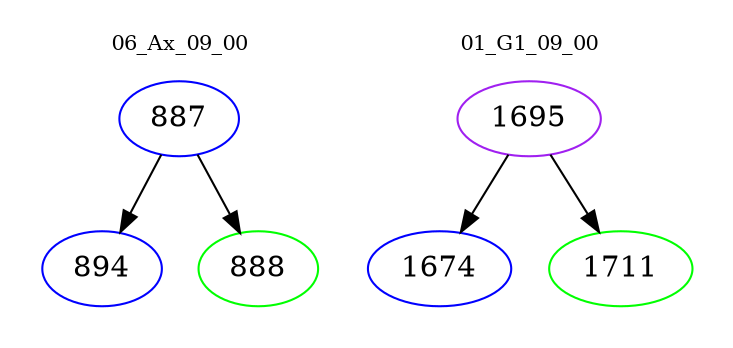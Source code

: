 digraph{
subgraph cluster_0 {
color = white
label = "06_Ax_09_00";
fontsize=10;
T0_887 [label="887", color="blue"]
T0_887 -> T0_894 [color="black"]
T0_894 [label="894", color="blue"]
T0_887 -> T0_888 [color="black"]
T0_888 [label="888", color="green"]
}
subgraph cluster_1 {
color = white
label = "01_G1_09_00";
fontsize=10;
T1_1695 [label="1695", color="purple"]
T1_1695 -> T1_1674 [color="black"]
T1_1674 [label="1674", color="blue"]
T1_1695 -> T1_1711 [color="black"]
T1_1711 [label="1711", color="green"]
}
}
